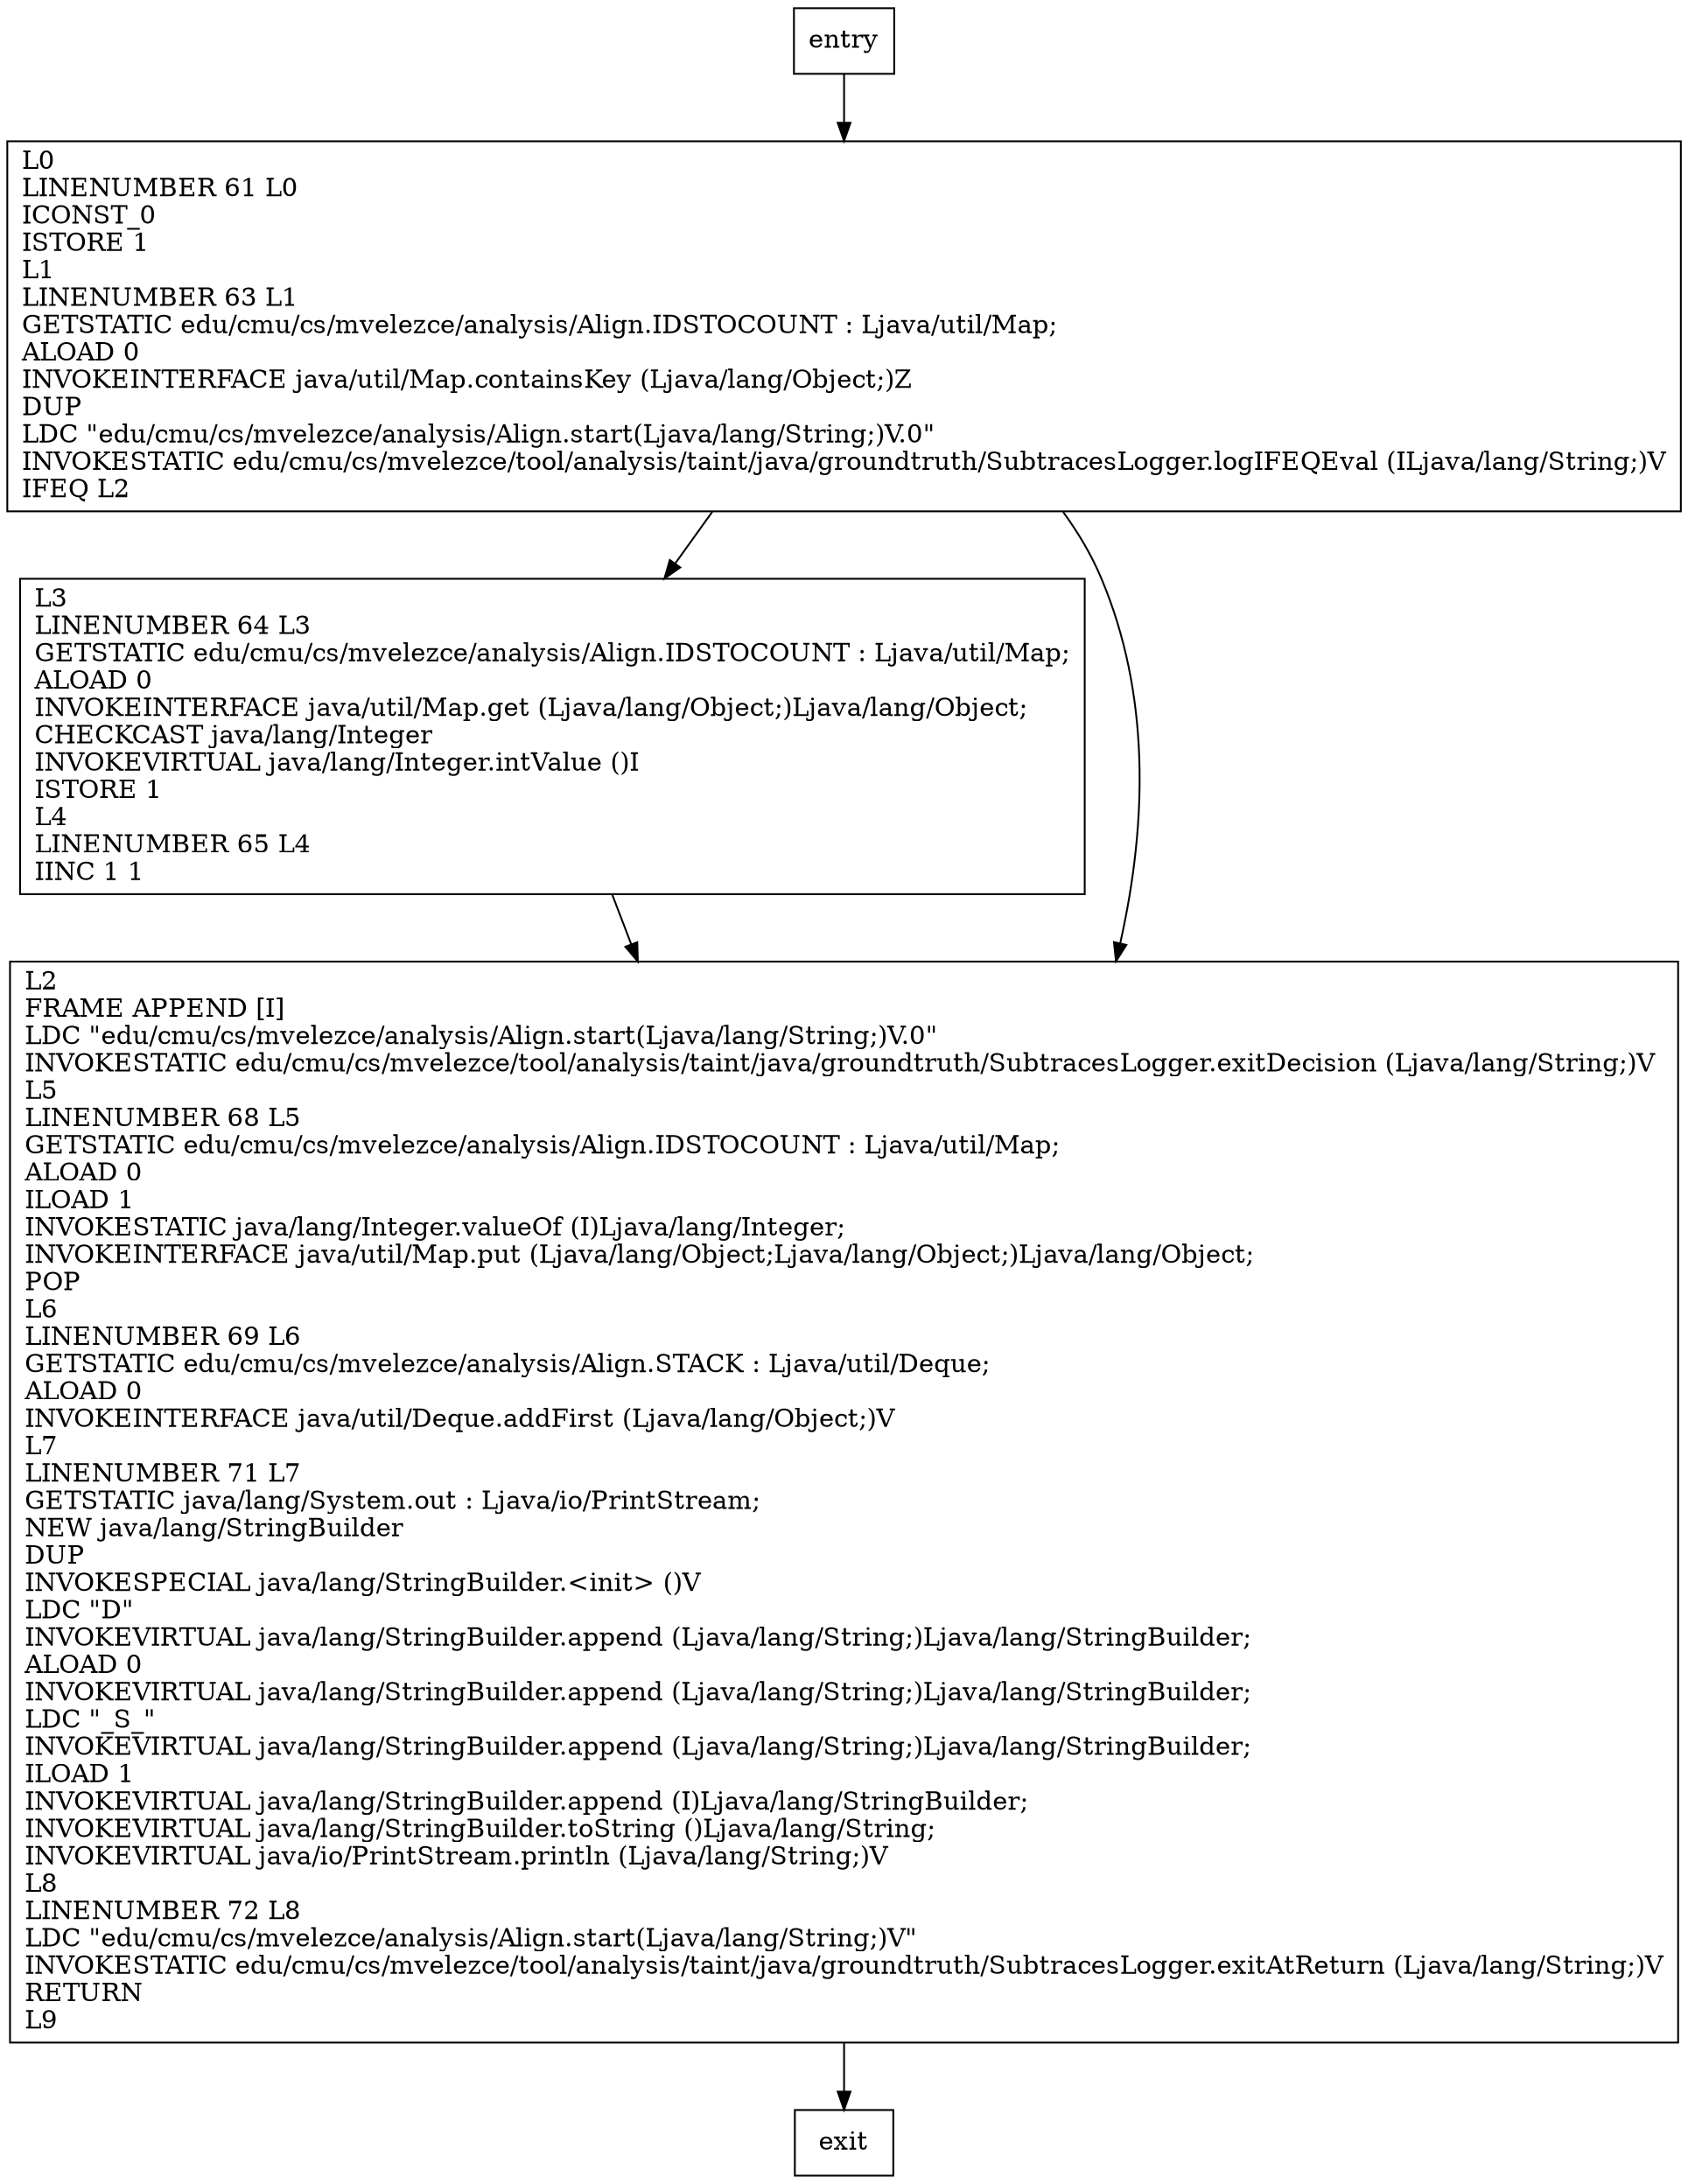 digraph start {
node [shape=record];
1869366370 [label="L3\lLINENUMBER 64 L3\lGETSTATIC edu/cmu/cs/mvelezce/analysis/Align.IDSTOCOUNT : Ljava/util/Map;\lALOAD 0\lINVOKEINTERFACE java/util/Map.get (Ljava/lang/Object;)Ljava/lang/Object;\lCHECKCAST java/lang/Integer\lINVOKEVIRTUAL java/lang/Integer.intValue ()I\lISTORE 1\lL4\lLINENUMBER 65 L4\lIINC 1 1\l"];
255088815 [label="L2\lFRAME APPEND [I]\lLDC \"edu/cmu/cs/mvelezce/analysis/Align.start(Ljava/lang/String;)V.0\"\lINVOKESTATIC edu/cmu/cs/mvelezce/tool/analysis/taint/java/groundtruth/SubtracesLogger.exitDecision (Ljava/lang/String;)V\lL5\lLINENUMBER 68 L5\lGETSTATIC edu/cmu/cs/mvelezce/analysis/Align.IDSTOCOUNT : Ljava/util/Map;\lALOAD 0\lILOAD 1\lINVOKESTATIC java/lang/Integer.valueOf (I)Ljava/lang/Integer;\lINVOKEINTERFACE java/util/Map.put (Ljava/lang/Object;Ljava/lang/Object;)Ljava/lang/Object;\lPOP\lL6\lLINENUMBER 69 L6\lGETSTATIC edu/cmu/cs/mvelezce/analysis/Align.STACK : Ljava/util/Deque;\lALOAD 0\lINVOKEINTERFACE java/util/Deque.addFirst (Ljava/lang/Object;)V\lL7\lLINENUMBER 71 L7\lGETSTATIC java/lang/System.out : Ljava/io/PrintStream;\lNEW java/lang/StringBuilder\lDUP\lINVOKESPECIAL java/lang/StringBuilder.\<init\> ()V\lLDC \"D\"\lINVOKEVIRTUAL java/lang/StringBuilder.append (Ljava/lang/String;)Ljava/lang/StringBuilder;\lALOAD 0\lINVOKEVIRTUAL java/lang/StringBuilder.append (Ljava/lang/String;)Ljava/lang/StringBuilder;\lLDC \"_S_\"\lINVOKEVIRTUAL java/lang/StringBuilder.append (Ljava/lang/String;)Ljava/lang/StringBuilder;\lILOAD 1\lINVOKEVIRTUAL java/lang/StringBuilder.append (I)Ljava/lang/StringBuilder;\lINVOKEVIRTUAL java/lang/StringBuilder.toString ()Ljava/lang/String;\lINVOKEVIRTUAL java/io/PrintStream.println (Ljava/lang/String;)V\lL8\lLINENUMBER 72 L8\lLDC \"edu/cmu/cs/mvelezce/analysis/Align.start(Ljava/lang/String;)V\"\lINVOKESTATIC edu/cmu/cs/mvelezce/tool/analysis/taint/java/groundtruth/SubtracesLogger.exitAtReturn (Ljava/lang/String;)V\lRETURN\lL9\l"];
1783215047 [label="L0\lLINENUMBER 61 L0\lICONST_0\lISTORE 1\lL1\lLINENUMBER 63 L1\lGETSTATIC edu/cmu/cs/mvelezce/analysis/Align.IDSTOCOUNT : Ljava/util/Map;\lALOAD 0\lINVOKEINTERFACE java/util/Map.containsKey (Ljava/lang/Object;)Z\lDUP\lLDC \"edu/cmu/cs/mvelezce/analysis/Align.start(Ljava/lang/String;)V.0\"\lINVOKESTATIC edu/cmu/cs/mvelezce/tool/analysis/taint/java/groundtruth/SubtracesLogger.logIFEQEval (ILjava/lang/String;)V\lIFEQ L2\l"];
entry;
exit;
1869366370 -> 255088815;
255088815 -> exit;
entry -> 1783215047;
1783215047 -> 1869366370;
1783215047 -> 255088815;
}
